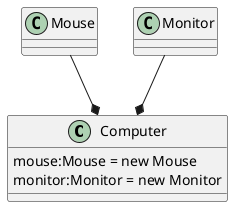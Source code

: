 @startuml
'https://plantuml.com/class-diagram
class Computer {
    mouse:Mouse = new Mouse
    monitor:Monitor = new Monitor
}
class Mouse
class Monitor

Mouse --* Computer
Monitor --* Computer

@enduml